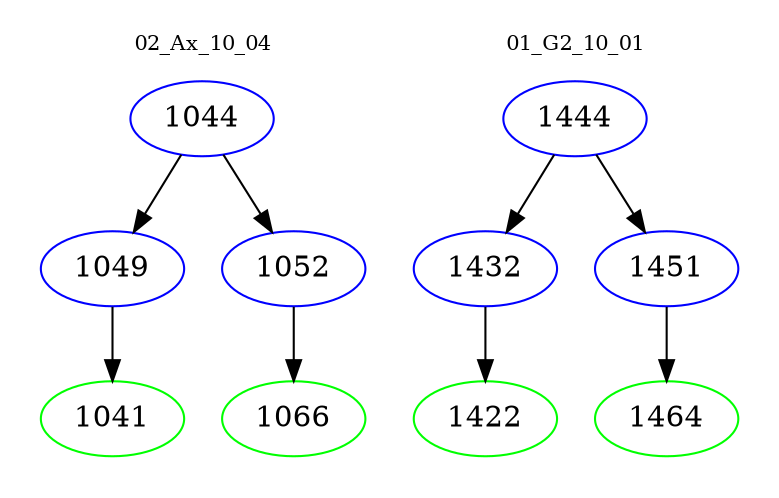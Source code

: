 digraph{
subgraph cluster_0 {
color = white
label = "02_Ax_10_04";
fontsize=10;
T0_1044 [label="1044", color="blue"]
T0_1044 -> T0_1049 [color="black"]
T0_1049 [label="1049", color="blue"]
T0_1049 -> T0_1041 [color="black"]
T0_1041 [label="1041", color="green"]
T0_1044 -> T0_1052 [color="black"]
T0_1052 [label="1052", color="blue"]
T0_1052 -> T0_1066 [color="black"]
T0_1066 [label="1066", color="green"]
}
subgraph cluster_1 {
color = white
label = "01_G2_10_01";
fontsize=10;
T1_1444 [label="1444", color="blue"]
T1_1444 -> T1_1432 [color="black"]
T1_1432 [label="1432", color="blue"]
T1_1432 -> T1_1422 [color="black"]
T1_1422 [label="1422", color="green"]
T1_1444 -> T1_1451 [color="black"]
T1_1451 [label="1451", color="blue"]
T1_1451 -> T1_1464 [color="black"]
T1_1464 [label="1464", color="green"]
}
}
